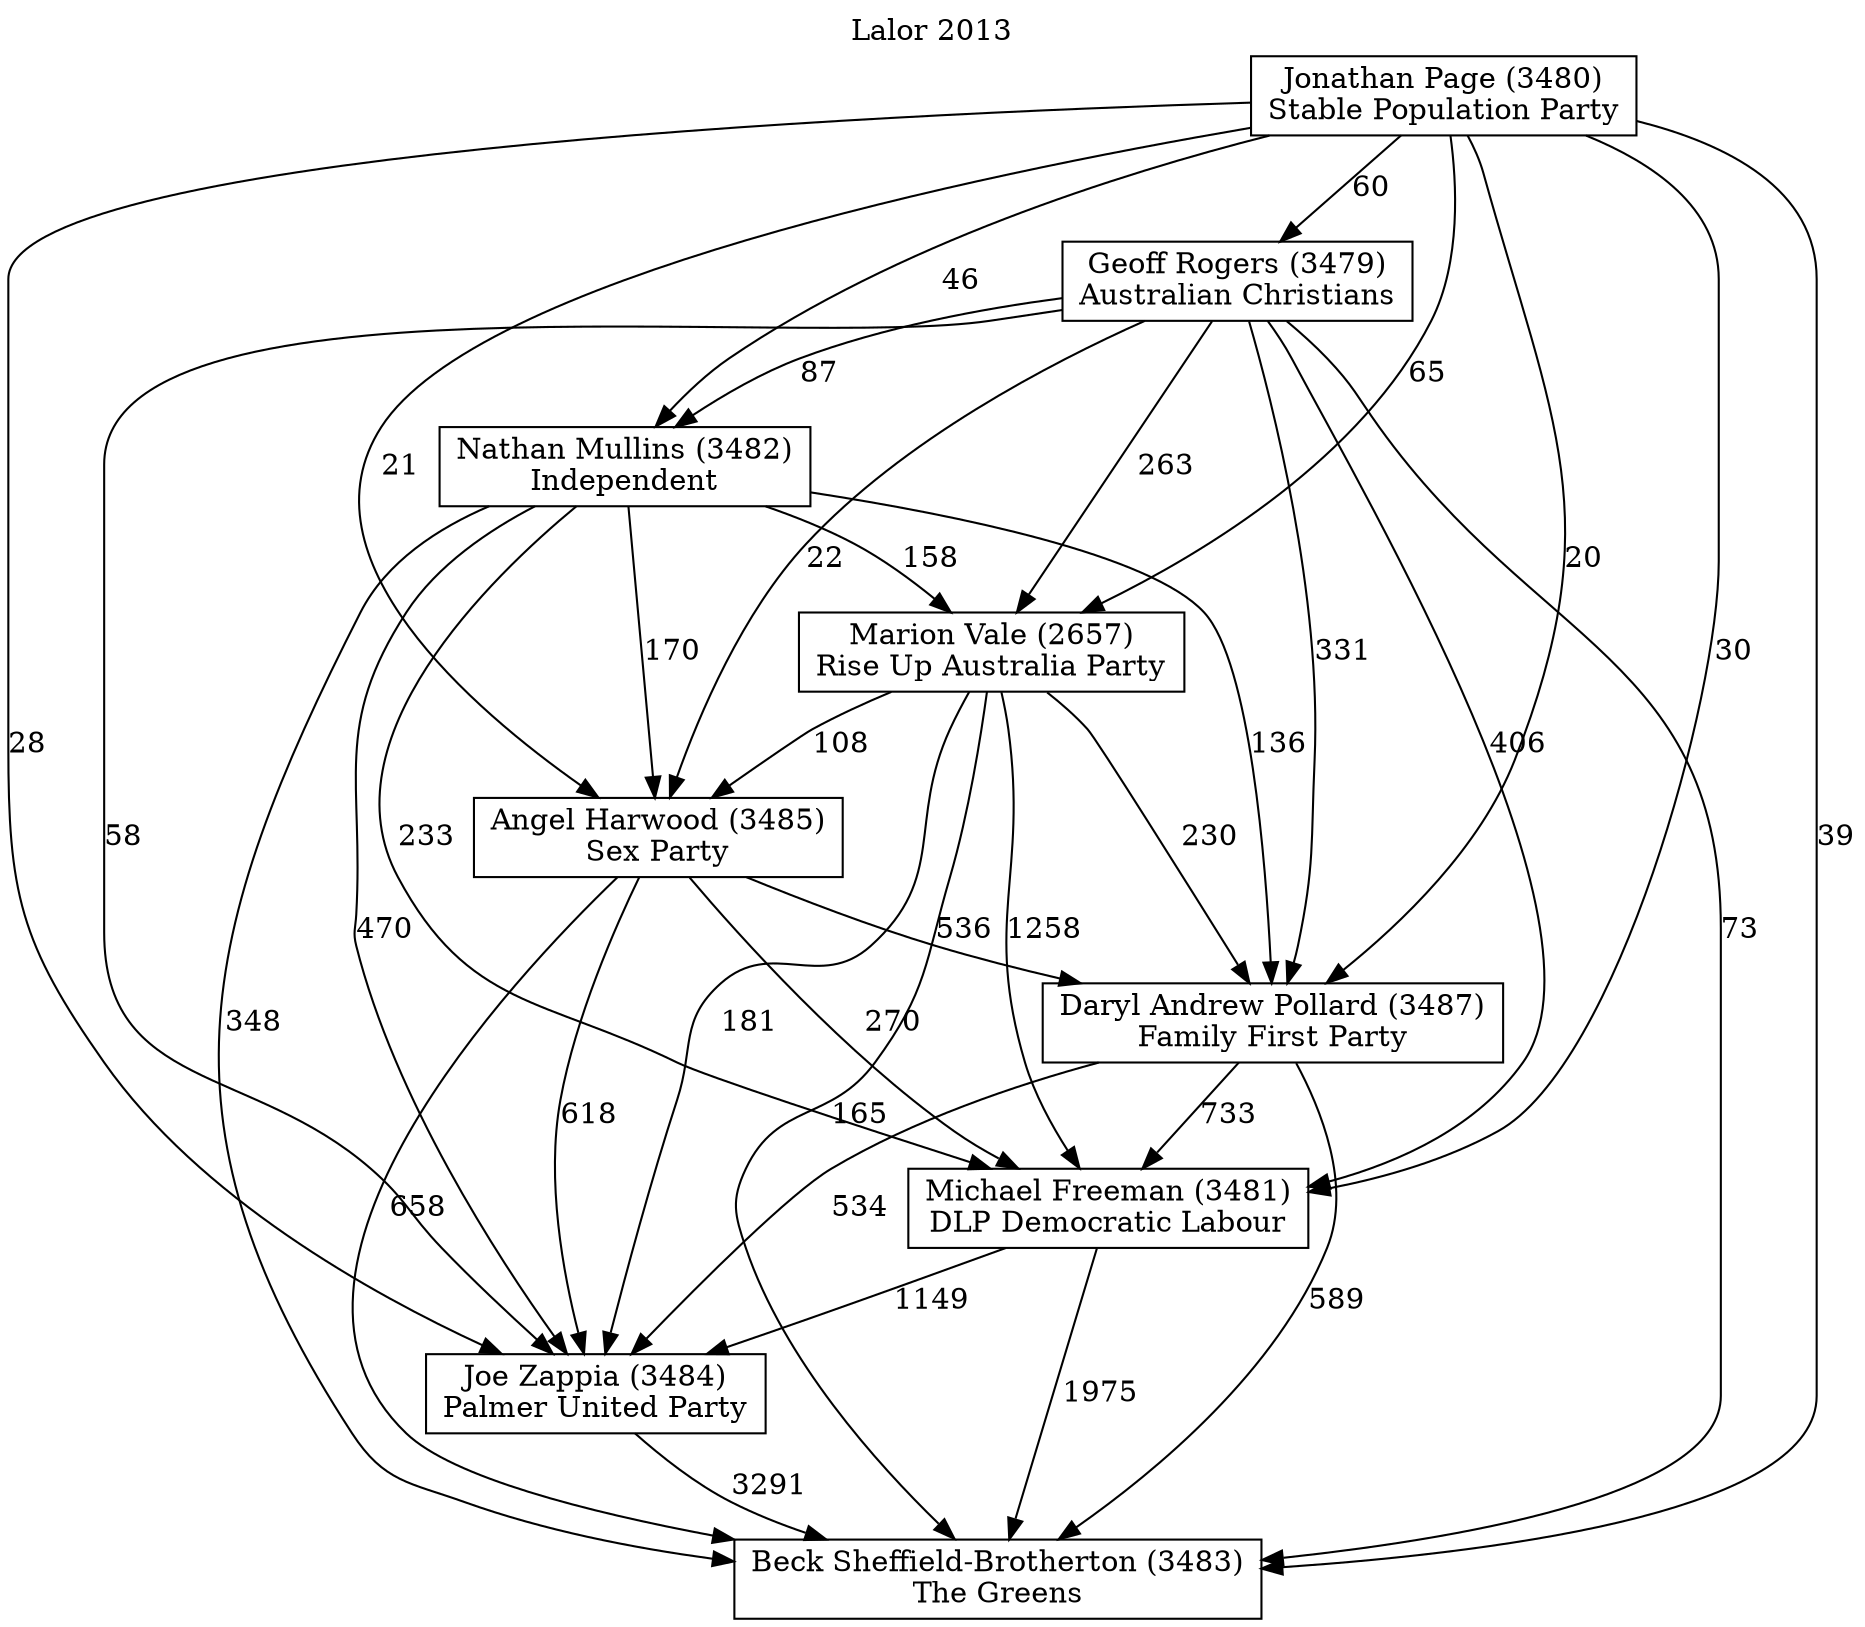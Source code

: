// House preference flow
digraph "Beck Sheffield-Brotherton (3483)_Lalor_2013" {
	graph [label="Lalor 2013" labelloc=t]
	node [shape=box]
	"Beck Sheffield-Brotherton (3483)" [label="Beck Sheffield-Brotherton (3483)
The Greens"]
	"Joe Zappia (3484)" [label="Joe Zappia (3484)
Palmer United Party"]
	"Michael Freeman (3481)" [label="Michael Freeman (3481)
DLP Democratic Labour"]
	"Daryl Andrew Pollard (3487)" [label="Daryl Andrew Pollard (3487)
Family First Party"]
	"Angel Harwood (3485)" [label="Angel Harwood (3485)
Sex Party"]
	"Marion Vale (2657)" [label="Marion Vale (2657)
Rise Up Australia Party"]
	"Nathan Mullins (3482)" [label="Nathan Mullins (3482)
Independent"]
	"Geoff Rogers (3479)" [label="Geoff Rogers (3479)
Australian Christians"]
	"Jonathan Page (3480)" [label="Jonathan Page (3480)
Stable Population Party"]
	"Beck Sheffield-Brotherton (3483)" [label="Beck Sheffield-Brotherton (3483)
The Greens"]
	"Michael Freeman (3481)" [label="Michael Freeman (3481)
DLP Democratic Labour"]
	"Daryl Andrew Pollard (3487)" [label="Daryl Andrew Pollard (3487)
Family First Party"]
	"Angel Harwood (3485)" [label="Angel Harwood (3485)
Sex Party"]
	"Marion Vale (2657)" [label="Marion Vale (2657)
Rise Up Australia Party"]
	"Nathan Mullins (3482)" [label="Nathan Mullins (3482)
Independent"]
	"Geoff Rogers (3479)" [label="Geoff Rogers (3479)
Australian Christians"]
	"Jonathan Page (3480)" [label="Jonathan Page (3480)
Stable Population Party"]
	"Beck Sheffield-Brotherton (3483)" [label="Beck Sheffield-Brotherton (3483)
The Greens"]
	"Daryl Andrew Pollard (3487)" [label="Daryl Andrew Pollard (3487)
Family First Party"]
	"Angel Harwood (3485)" [label="Angel Harwood (3485)
Sex Party"]
	"Marion Vale (2657)" [label="Marion Vale (2657)
Rise Up Australia Party"]
	"Nathan Mullins (3482)" [label="Nathan Mullins (3482)
Independent"]
	"Geoff Rogers (3479)" [label="Geoff Rogers (3479)
Australian Christians"]
	"Jonathan Page (3480)" [label="Jonathan Page (3480)
Stable Population Party"]
	"Beck Sheffield-Brotherton (3483)" [label="Beck Sheffield-Brotherton (3483)
The Greens"]
	"Angel Harwood (3485)" [label="Angel Harwood (3485)
Sex Party"]
	"Marion Vale (2657)" [label="Marion Vale (2657)
Rise Up Australia Party"]
	"Nathan Mullins (3482)" [label="Nathan Mullins (3482)
Independent"]
	"Geoff Rogers (3479)" [label="Geoff Rogers (3479)
Australian Christians"]
	"Jonathan Page (3480)" [label="Jonathan Page (3480)
Stable Population Party"]
	"Beck Sheffield-Brotherton (3483)" [label="Beck Sheffield-Brotherton (3483)
The Greens"]
	"Marion Vale (2657)" [label="Marion Vale (2657)
Rise Up Australia Party"]
	"Nathan Mullins (3482)" [label="Nathan Mullins (3482)
Independent"]
	"Geoff Rogers (3479)" [label="Geoff Rogers (3479)
Australian Christians"]
	"Jonathan Page (3480)" [label="Jonathan Page (3480)
Stable Population Party"]
	"Beck Sheffield-Brotherton (3483)" [label="Beck Sheffield-Brotherton (3483)
The Greens"]
	"Nathan Mullins (3482)" [label="Nathan Mullins (3482)
Independent"]
	"Geoff Rogers (3479)" [label="Geoff Rogers (3479)
Australian Christians"]
	"Jonathan Page (3480)" [label="Jonathan Page (3480)
Stable Population Party"]
	"Beck Sheffield-Brotherton (3483)" [label="Beck Sheffield-Brotherton (3483)
The Greens"]
	"Geoff Rogers (3479)" [label="Geoff Rogers (3479)
Australian Christians"]
	"Jonathan Page (3480)" [label="Jonathan Page (3480)
Stable Population Party"]
	"Beck Sheffield-Brotherton (3483)" [label="Beck Sheffield-Brotherton (3483)
The Greens"]
	"Jonathan Page (3480)" [label="Jonathan Page (3480)
Stable Population Party"]
	"Jonathan Page (3480)" [label="Jonathan Page (3480)
Stable Population Party"]
	"Geoff Rogers (3479)" [label="Geoff Rogers (3479)
Australian Christians"]
	"Jonathan Page (3480)" [label="Jonathan Page (3480)
Stable Population Party"]
	"Jonathan Page (3480)" [label="Jonathan Page (3480)
Stable Population Party"]
	"Nathan Mullins (3482)" [label="Nathan Mullins (3482)
Independent"]
	"Geoff Rogers (3479)" [label="Geoff Rogers (3479)
Australian Christians"]
	"Jonathan Page (3480)" [label="Jonathan Page (3480)
Stable Population Party"]
	"Nathan Mullins (3482)" [label="Nathan Mullins (3482)
Independent"]
	"Jonathan Page (3480)" [label="Jonathan Page (3480)
Stable Population Party"]
	"Jonathan Page (3480)" [label="Jonathan Page (3480)
Stable Population Party"]
	"Geoff Rogers (3479)" [label="Geoff Rogers (3479)
Australian Christians"]
	"Jonathan Page (3480)" [label="Jonathan Page (3480)
Stable Population Party"]
	"Jonathan Page (3480)" [label="Jonathan Page (3480)
Stable Population Party"]
	"Marion Vale (2657)" [label="Marion Vale (2657)
Rise Up Australia Party"]
	"Nathan Mullins (3482)" [label="Nathan Mullins (3482)
Independent"]
	"Geoff Rogers (3479)" [label="Geoff Rogers (3479)
Australian Christians"]
	"Jonathan Page (3480)" [label="Jonathan Page (3480)
Stable Population Party"]
	"Marion Vale (2657)" [label="Marion Vale (2657)
Rise Up Australia Party"]
	"Geoff Rogers (3479)" [label="Geoff Rogers (3479)
Australian Christians"]
	"Jonathan Page (3480)" [label="Jonathan Page (3480)
Stable Population Party"]
	"Marion Vale (2657)" [label="Marion Vale (2657)
Rise Up Australia Party"]
	"Jonathan Page (3480)" [label="Jonathan Page (3480)
Stable Population Party"]
	"Jonathan Page (3480)" [label="Jonathan Page (3480)
Stable Population Party"]
	"Geoff Rogers (3479)" [label="Geoff Rogers (3479)
Australian Christians"]
	"Jonathan Page (3480)" [label="Jonathan Page (3480)
Stable Population Party"]
	"Jonathan Page (3480)" [label="Jonathan Page (3480)
Stable Population Party"]
	"Nathan Mullins (3482)" [label="Nathan Mullins (3482)
Independent"]
	"Geoff Rogers (3479)" [label="Geoff Rogers (3479)
Australian Christians"]
	"Jonathan Page (3480)" [label="Jonathan Page (3480)
Stable Population Party"]
	"Nathan Mullins (3482)" [label="Nathan Mullins (3482)
Independent"]
	"Jonathan Page (3480)" [label="Jonathan Page (3480)
Stable Population Party"]
	"Jonathan Page (3480)" [label="Jonathan Page (3480)
Stable Population Party"]
	"Geoff Rogers (3479)" [label="Geoff Rogers (3479)
Australian Christians"]
	"Jonathan Page (3480)" [label="Jonathan Page (3480)
Stable Population Party"]
	"Jonathan Page (3480)" [label="Jonathan Page (3480)
Stable Population Party"]
	"Angel Harwood (3485)" [label="Angel Harwood (3485)
Sex Party"]
	"Marion Vale (2657)" [label="Marion Vale (2657)
Rise Up Australia Party"]
	"Nathan Mullins (3482)" [label="Nathan Mullins (3482)
Independent"]
	"Geoff Rogers (3479)" [label="Geoff Rogers (3479)
Australian Christians"]
	"Jonathan Page (3480)" [label="Jonathan Page (3480)
Stable Population Party"]
	"Angel Harwood (3485)" [label="Angel Harwood (3485)
Sex Party"]
	"Nathan Mullins (3482)" [label="Nathan Mullins (3482)
Independent"]
	"Geoff Rogers (3479)" [label="Geoff Rogers (3479)
Australian Christians"]
	"Jonathan Page (3480)" [label="Jonathan Page (3480)
Stable Population Party"]
	"Angel Harwood (3485)" [label="Angel Harwood (3485)
Sex Party"]
	"Geoff Rogers (3479)" [label="Geoff Rogers (3479)
Australian Christians"]
	"Jonathan Page (3480)" [label="Jonathan Page (3480)
Stable Population Party"]
	"Angel Harwood (3485)" [label="Angel Harwood (3485)
Sex Party"]
	"Jonathan Page (3480)" [label="Jonathan Page (3480)
Stable Population Party"]
	"Jonathan Page (3480)" [label="Jonathan Page (3480)
Stable Population Party"]
	"Geoff Rogers (3479)" [label="Geoff Rogers (3479)
Australian Christians"]
	"Jonathan Page (3480)" [label="Jonathan Page (3480)
Stable Population Party"]
	"Jonathan Page (3480)" [label="Jonathan Page (3480)
Stable Population Party"]
	"Nathan Mullins (3482)" [label="Nathan Mullins (3482)
Independent"]
	"Geoff Rogers (3479)" [label="Geoff Rogers (3479)
Australian Christians"]
	"Jonathan Page (3480)" [label="Jonathan Page (3480)
Stable Population Party"]
	"Nathan Mullins (3482)" [label="Nathan Mullins (3482)
Independent"]
	"Jonathan Page (3480)" [label="Jonathan Page (3480)
Stable Population Party"]
	"Jonathan Page (3480)" [label="Jonathan Page (3480)
Stable Population Party"]
	"Geoff Rogers (3479)" [label="Geoff Rogers (3479)
Australian Christians"]
	"Jonathan Page (3480)" [label="Jonathan Page (3480)
Stable Population Party"]
	"Jonathan Page (3480)" [label="Jonathan Page (3480)
Stable Population Party"]
	"Marion Vale (2657)" [label="Marion Vale (2657)
Rise Up Australia Party"]
	"Nathan Mullins (3482)" [label="Nathan Mullins (3482)
Independent"]
	"Geoff Rogers (3479)" [label="Geoff Rogers (3479)
Australian Christians"]
	"Jonathan Page (3480)" [label="Jonathan Page (3480)
Stable Population Party"]
	"Marion Vale (2657)" [label="Marion Vale (2657)
Rise Up Australia Party"]
	"Geoff Rogers (3479)" [label="Geoff Rogers (3479)
Australian Christians"]
	"Jonathan Page (3480)" [label="Jonathan Page (3480)
Stable Population Party"]
	"Marion Vale (2657)" [label="Marion Vale (2657)
Rise Up Australia Party"]
	"Jonathan Page (3480)" [label="Jonathan Page (3480)
Stable Population Party"]
	"Jonathan Page (3480)" [label="Jonathan Page (3480)
Stable Population Party"]
	"Geoff Rogers (3479)" [label="Geoff Rogers (3479)
Australian Christians"]
	"Jonathan Page (3480)" [label="Jonathan Page (3480)
Stable Population Party"]
	"Jonathan Page (3480)" [label="Jonathan Page (3480)
Stable Population Party"]
	"Nathan Mullins (3482)" [label="Nathan Mullins (3482)
Independent"]
	"Geoff Rogers (3479)" [label="Geoff Rogers (3479)
Australian Christians"]
	"Jonathan Page (3480)" [label="Jonathan Page (3480)
Stable Population Party"]
	"Nathan Mullins (3482)" [label="Nathan Mullins (3482)
Independent"]
	"Jonathan Page (3480)" [label="Jonathan Page (3480)
Stable Population Party"]
	"Jonathan Page (3480)" [label="Jonathan Page (3480)
Stable Population Party"]
	"Geoff Rogers (3479)" [label="Geoff Rogers (3479)
Australian Christians"]
	"Jonathan Page (3480)" [label="Jonathan Page (3480)
Stable Population Party"]
	"Jonathan Page (3480)" [label="Jonathan Page (3480)
Stable Population Party"]
	"Daryl Andrew Pollard (3487)" [label="Daryl Andrew Pollard (3487)
Family First Party"]
	"Angel Harwood (3485)" [label="Angel Harwood (3485)
Sex Party"]
	"Marion Vale (2657)" [label="Marion Vale (2657)
Rise Up Australia Party"]
	"Nathan Mullins (3482)" [label="Nathan Mullins (3482)
Independent"]
	"Geoff Rogers (3479)" [label="Geoff Rogers (3479)
Australian Christians"]
	"Jonathan Page (3480)" [label="Jonathan Page (3480)
Stable Population Party"]
	"Daryl Andrew Pollard (3487)" [label="Daryl Andrew Pollard (3487)
Family First Party"]
	"Marion Vale (2657)" [label="Marion Vale (2657)
Rise Up Australia Party"]
	"Nathan Mullins (3482)" [label="Nathan Mullins (3482)
Independent"]
	"Geoff Rogers (3479)" [label="Geoff Rogers (3479)
Australian Christians"]
	"Jonathan Page (3480)" [label="Jonathan Page (3480)
Stable Population Party"]
	"Daryl Andrew Pollard (3487)" [label="Daryl Andrew Pollard (3487)
Family First Party"]
	"Nathan Mullins (3482)" [label="Nathan Mullins (3482)
Independent"]
	"Geoff Rogers (3479)" [label="Geoff Rogers (3479)
Australian Christians"]
	"Jonathan Page (3480)" [label="Jonathan Page (3480)
Stable Population Party"]
	"Daryl Andrew Pollard (3487)" [label="Daryl Andrew Pollard (3487)
Family First Party"]
	"Geoff Rogers (3479)" [label="Geoff Rogers (3479)
Australian Christians"]
	"Jonathan Page (3480)" [label="Jonathan Page (3480)
Stable Population Party"]
	"Daryl Andrew Pollard (3487)" [label="Daryl Andrew Pollard (3487)
Family First Party"]
	"Jonathan Page (3480)" [label="Jonathan Page (3480)
Stable Population Party"]
	"Jonathan Page (3480)" [label="Jonathan Page (3480)
Stable Population Party"]
	"Geoff Rogers (3479)" [label="Geoff Rogers (3479)
Australian Christians"]
	"Jonathan Page (3480)" [label="Jonathan Page (3480)
Stable Population Party"]
	"Jonathan Page (3480)" [label="Jonathan Page (3480)
Stable Population Party"]
	"Nathan Mullins (3482)" [label="Nathan Mullins (3482)
Independent"]
	"Geoff Rogers (3479)" [label="Geoff Rogers (3479)
Australian Christians"]
	"Jonathan Page (3480)" [label="Jonathan Page (3480)
Stable Population Party"]
	"Nathan Mullins (3482)" [label="Nathan Mullins (3482)
Independent"]
	"Jonathan Page (3480)" [label="Jonathan Page (3480)
Stable Population Party"]
	"Jonathan Page (3480)" [label="Jonathan Page (3480)
Stable Population Party"]
	"Geoff Rogers (3479)" [label="Geoff Rogers (3479)
Australian Christians"]
	"Jonathan Page (3480)" [label="Jonathan Page (3480)
Stable Population Party"]
	"Jonathan Page (3480)" [label="Jonathan Page (3480)
Stable Population Party"]
	"Marion Vale (2657)" [label="Marion Vale (2657)
Rise Up Australia Party"]
	"Nathan Mullins (3482)" [label="Nathan Mullins (3482)
Independent"]
	"Geoff Rogers (3479)" [label="Geoff Rogers (3479)
Australian Christians"]
	"Jonathan Page (3480)" [label="Jonathan Page (3480)
Stable Population Party"]
	"Marion Vale (2657)" [label="Marion Vale (2657)
Rise Up Australia Party"]
	"Geoff Rogers (3479)" [label="Geoff Rogers (3479)
Australian Christians"]
	"Jonathan Page (3480)" [label="Jonathan Page (3480)
Stable Population Party"]
	"Marion Vale (2657)" [label="Marion Vale (2657)
Rise Up Australia Party"]
	"Jonathan Page (3480)" [label="Jonathan Page (3480)
Stable Population Party"]
	"Jonathan Page (3480)" [label="Jonathan Page (3480)
Stable Population Party"]
	"Geoff Rogers (3479)" [label="Geoff Rogers (3479)
Australian Christians"]
	"Jonathan Page (3480)" [label="Jonathan Page (3480)
Stable Population Party"]
	"Jonathan Page (3480)" [label="Jonathan Page (3480)
Stable Population Party"]
	"Nathan Mullins (3482)" [label="Nathan Mullins (3482)
Independent"]
	"Geoff Rogers (3479)" [label="Geoff Rogers (3479)
Australian Christians"]
	"Jonathan Page (3480)" [label="Jonathan Page (3480)
Stable Population Party"]
	"Nathan Mullins (3482)" [label="Nathan Mullins (3482)
Independent"]
	"Jonathan Page (3480)" [label="Jonathan Page (3480)
Stable Population Party"]
	"Jonathan Page (3480)" [label="Jonathan Page (3480)
Stable Population Party"]
	"Geoff Rogers (3479)" [label="Geoff Rogers (3479)
Australian Christians"]
	"Jonathan Page (3480)" [label="Jonathan Page (3480)
Stable Population Party"]
	"Jonathan Page (3480)" [label="Jonathan Page (3480)
Stable Population Party"]
	"Angel Harwood (3485)" [label="Angel Harwood (3485)
Sex Party"]
	"Marion Vale (2657)" [label="Marion Vale (2657)
Rise Up Australia Party"]
	"Nathan Mullins (3482)" [label="Nathan Mullins (3482)
Independent"]
	"Geoff Rogers (3479)" [label="Geoff Rogers (3479)
Australian Christians"]
	"Jonathan Page (3480)" [label="Jonathan Page (3480)
Stable Population Party"]
	"Angel Harwood (3485)" [label="Angel Harwood (3485)
Sex Party"]
	"Nathan Mullins (3482)" [label="Nathan Mullins (3482)
Independent"]
	"Geoff Rogers (3479)" [label="Geoff Rogers (3479)
Australian Christians"]
	"Jonathan Page (3480)" [label="Jonathan Page (3480)
Stable Population Party"]
	"Angel Harwood (3485)" [label="Angel Harwood (3485)
Sex Party"]
	"Geoff Rogers (3479)" [label="Geoff Rogers (3479)
Australian Christians"]
	"Jonathan Page (3480)" [label="Jonathan Page (3480)
Stable Population Party"]
	"Angel Harwood (3485)" [label="Angel Harwood (3485)
Sex Party"]
	"Jonathan Page (3480)" [label="Jonathan Page (3480)
Stable Population Party"]
	"Jonathan Page (3480)" [label="Jonathan Page (3480)
Stable Population Party"]
	"Geoff Rogers (3479)" [label="Geoff Rogers (3479)
Australian Christians"]
	"Jonathan Page (3480)" [label="Jonathan Page (3480)
Stable Population Party"]
	"Jonathan Page (3480)" [label="Jonathan Page (3480)
Stable Population Party"]
	"Nathan Mullins (3482)" [label="Nathan Mullins (3482)
Independent"]
	"Geoff Rogers (3479)" [label="Geoff Rogers (3479)
Australian Christians"]
	"Jonathan Page (3480)" [label="Jonathan Page (3480)
Stable Population Party"]
	"Nathan Mullins (3482)" [label="Nathan Mullins (3482)
Independent"]
	"Jonathan Page (3480)" [label="Jonathan Page (3480)
Stable Population Party"]
	"Jonathan Page (3480)" [label="Jonathan Page (3480)
Stable Population Party"]
	"Geoff Rogers (3479)" [label="Geoff Rogers (3479)
Australian Christians"]
	"Jonathan Page (3480)" [label="Jonathan Page (3480)
Stable Population Party"]
	"Jonathan Page (3480)" [label="Jonathan Page (3480)
Stable Population Party"]
	"Marion Vale (2657)" [label="Marion Vale (2657)
Rise Up Australia Party"]
	"Nathan Mullins (3482)" [label="Nathan Mullins (3482)
Independent"]
	"Geoff Rogers (3479)" [label="Geoff Rogers (3479)
Australian Christians"]
	"Jonathan Page (3480)" [label="Jonathan Page (3480)
Stable Population Party"]
	"Marion Vale (2657)" [label="Marion Vale (2657)
Rise Up Australia Party"]
	"Geoff Rogers (3479)" [label="Geoff Rogers (3479)
Australian Christians"]
	"Jonathan Page (3480)" [label="Jonathan Page (3480)
Stable Population Party"]
	"Marion Vale (2657)" [label="Marion Vale (2657)
Rise Up Australia Party"]
	"Jonathan Page (3480)" [label="Jonathan Page (3480)
Stable Population Party"]
	"Jonathan Page (3480)" [label="Jonathan Page (3480)
Stable Population Party"]
	"Geoff Rogers (3479)" [label="Geoff Rogers (3479)
Australian Christians"]
	"Jonathan Page (3480)" [label="Jonathan Page (3480)
Stable Population Party"]
	"Jonathan Page (3480)" [label="Jonathan Page (3480)
Stable Population Party"]
	"Nathan Mullins (3482)" [label="Nathan Mullins (3482)
Independent"]
	"Geoff Rogers (3479)" [label="Geoff Rogers (3479)
Australian Christians"]
	"Jonathan Page (3480)" [label="Jonathan Page (3480)
Stable Population Party"]
	"Nathan Mullins (3482)" [label="Nathan Mullins (3482)
Independent"]
	"Jonathan Page (3480)" [label="Jonathan Page (3480)
Stable Population Party"]
	"Jonathan Page (3480)" [label="Jonathan Page (3480)
Stable Population Party"]
	"Geoff Rogers (3479)" [label="Geoff Rogers (3479)
Australian Christians"]
	"Jonathan Page (3480)" [label="Jonathan Page (3480)
Stable Population Party"]
	"Jonathan Page (3480)" [label="Jonathan Page (3480)
Stable Population Party"]
	"Michael Freeman (3481)" [label="Michael Freeman (3481)
DLP Democratic Labour"]
	"Daryl Andrew Pollard (3487)" [label="Daryl Andrew Pollard (3487)
Family First Party"]
	"Angel Harwood (3485)" [label="Angel Harwood (3485)
Sex Party"]
	"Marion Vale (2657)" [label="Marion Vale (2657)
Rise Up Australia Party"]
	"Nathan Mullins (3482)" [label="Nathan Mullins (3482)
Independent"]
	"Geoff Rogers (3479)" [label="Geoff Rogers (3479)
Australian Christians"]
	"Jonathan Page (3480)" [label="Jonathan Page (3480)
Stable Population Party"]
	"Michael Freeman (3481)" [label="Michael Freeman (3481)
DLP Democratic Labour"]
	"Angel Harwood (3485)" [label="Angel Harwood (3485)
Sex Party"]
	"Marion Vale (2657)" [label="Marion Vale (2657)
Rise Up Australia Party"]
	"Nathan Mullins (3482)" [label="Nathan Mullins (3482)
Independent"]
	"Geoff Rogers (3479)" [label="Geoff Rogers (3479)
Australian Christians"]
	"Jonathan Page (3480)" [label="Jonathan Page (3480)
Stable Population Party"]
	"Michael Freeman (3481)" [label="Michael Freeman (3481)
DLP Democratic Labour"]
	"Marion Vale (2657)" [label="Marion Vale (2657)
Rise Up Australia Party"]
	"Nathan Mullins (3482)" [label="Nathan Mullins (3482)
Independent"]
	"Geoff Rogers (3479)" [label="Geoff Rogers (3479)
Australian Christians"]
	"Jonathan Page (3480)" [label="Jonathan Page (3480)
Stable Population Party"]
	"Michael Freeman (3481)" [label="Michael Freeman (3481)
DLP Democratic Labour"]
	"Nathan Mullins (3482)" [label="Nathan Mullins (3482)
Independent"]
	"Geoff Rogers (3479)" [label="Geoff Rogers (3479)
Australian Christians"]
	"Jonathan Page (3480)" [label="Jonathan Page (3480)
Stable Population Party"]
	"Michael Freeman (3481)" [label="Michael Freeman (3481)
DLP Democratic Labour"]
	"Geoff Rogers (3479)" [label="Geoff Rogers (3479)
Australian Christians"]
	"Jonathan Page (3480)" [label="Jonathan Page (3480)
Stable Population Party"]
	"Michael Freeman (3481)" [label="Michael Freeman (3481)
DLP Democratic Labour"]
	"Jonathan Page (3480)" [label="Jonathan Page (3480)
Stable Population Party"]
	"Jonathan Page (3480)" [label="Jonathan Page (3480)
Stable Population Party"]
	"Geoff Rogers (3479)" [label="Geoff Rogers (3479)
Australian Christians"]
	"Jonathan Page (3480)" [label="Jonathan Page (3480)
Stable Population Party"]
	"Jonathan Page (3480)" [label="Jonathan Page (3480)
Stable Population Party"]
	"Nathan Mullins (3482)" [label="Nathan Mullins (3482)
Independent"]
	"Geoff Rogers (3479)" [label="Geoff Rogers (3479)
Australian Christians"]
	"Jonathan Page (3480)" [label="Jonathan Page (3480)
Stable Population Party"]
	"Nathan Mullins (3482)" [label="Nathan Mullins (3482)
Independent"]
	"Jonathan Page (3480)" [label="Jonathan Page (3480)
Stable Population Party"]
	"Jonathan Page (3480)" [label="Jonathan Page (3480)
Stable Population Party"]
	"Geoff Rogers (3479)" [label="Geoff Rogers (3479)
Australian Christians"]
	"Jonathan Page (3480)" [label="Jonathan Page (3480)
Stable Population Party"]
	"Jonathan Page (3480)" [label="Jonathan Page (3480)
Stable Population Party"]
	"Marion Vale (2657)" [label="Marion Vale (2657)
Rise Up Australia Party"]
	"Nathan Mullins (3482)" [label="Nathan Mullins (3482)
Independent"]
	"Geoff Rogers (3479)" [label="Geoff Rogers (3479)
Australian Christians"]
	"Jonathan Page (3480)" [label="Jonathan Page (3480)
Stable Population Party"]
	"Marion Vale (2657)" [label="Marion Vale (2657)
Rise Up Australia Party"]
	"Geoff Rogers (3479)" [label="Geoff Rogers (3479)
Australian Christians"]
	"Jonathan Page (3480)" [label="Jonathan Page (3480)
Stable Population Party"]
	"Marion Vale (2657)" [label="Marion Vale (2657)
Rise Up Australia Party"]
	"Jonathan Page (3480)" [label="Jonathan Page (3480)
Stable Population Party"]
	"Jonathan Page (3480)" [label="Jonathan Page (3480)
Stable Population Party"]
	"Geoff Rogers (3479)" [label="Geoff Rogers (3479)
Australian Christians"]
	"Jonathan Page (3480)" [label="Jonathan Page (3480)
Stable Population Party"]
	"Jonathan Page (3480)" [label="Jonathan Page (3480)
Stable Population Party"]
	"Nathan Mullins (3482)" [label="Nathan Mullins (3482)
Independent"]
	"Geoff Rogers (3479)" [label="Geoff Rogers (3479)
Australian Christians"]
	"Jonathan Page (3480)" [label="Jonathan Page (3480)
Stable Population Party"]
	"Nathan Mullins (3482)" [label="Nathan Mullins (3482)
Independent"]
	"Jonathan Page (3480)" [label="Jonathan Page (3480)
Stable Population Party"]
	"Jonathan Page (3480)" [label="Jonathan Page (3480)
Stable Population Party"]
	"Geoff Rogers (3479)" [label="Geoff Rogers (3479)
Australian Christians"]
	"Jonathan Page (3480)" [label="Jonathan Page (3480)
Stable Population Party"]
	"Jonathan Page (3480)" [label="Jonathan Page (3480)
Stable Population Party"]
	"Angel Harwood (3485)" [label="Angel Harwood (3485)
Sex Party"]
	"Marion Vale (2657)" [label="Marion Vale (2657)
Rise Up Australia Party"]
	"Nathan Mullins (3482)" [label="Nathan Mullins (3482)
Independent"]
	"Geoff Rogers (3479)" [label="Geoff Rogers (3479)
Australian Christians"]
	"Jonathan Page (3480)" [label="Jonathan Page (3480)
Stable Population Party"]
	"Angel Harwood (3485)" [label="Angel Harwood (3485)
Sex Party"]
	"Nathan Mullins (3482)" [label="Nathan Mullins (3482)
Independent"]
	"Geoff Rogers (3479)" [label="Geoff Rogers (3479)
Australian Christians"]
	"Jonathan Page (3480)" [label="Jonathan Page (3480)
Stable Population Party"]
	"Angel Harwood (3485)" [label="Angel Harwood (3485)
Sex Party"]
	"Geoff Rogers (3479)" [label="Geoff Rogers (3479)
Australian Christians"]
	"Jonathan Page (3480)" [label="Jonathan Page (3480)
Stable Population Party"]
	"Angel Harwood (3485)" [label="Angel Harwood (3485)
Sex Party"]
	"Jonathan Page (3480)" [label="Jonathan Page (3480)
Stable Population Party"]
	"Jonathan Page (3480)" [label="Jonathan Page (3480)
Stable Population Party"]
	"Geoff Rogers (3479)" [label="Geoff Rogers (3479)
Australian Christians"]
	"Jonathan Page (3480)" [label="Jonathan Page (3480)
Stable Population Party"]
	"Jonathan Page (3480)" [label="Jonathan Page (3480)
Stable Population Party"]
	"Nathan Mullins (3482)" [label="Nathan Mullins (3482)
Independent"]
	"Geoff Rogers (3479)" [label="Geoff Rogers (3479)
Australian Christians"]
	"Jonathan Page (3480)" [label="Jonathan Page (3480)
Stable Population Party"]
	"Nathan Mullins (3482)" [label="Nathan Mullins (3482)
Independent"]
	"Jonathan Page (3480)" [label="Jonathan Page (3480)
Stable Population Party"]
	"Jonathan Page (3480)" [label="Jonathan Page (3480)
Stable Population Party"]
	"Geoff Rogers (3479)" [label="Geoff Rogers (3479)
Australian Christians"]
	"Jonathan Page (3480)" [label="Jonathan Page (3480)
Stable Population Party"]
	"Jonathan Page (3480)" [label="Jonathan Page (3480)
Stable Population Party"]
	"Marion Vale (2657)" [label="Marion Vale (2657)
Rise Up Australia Party"]
	"Nathan Mullins (3482)" [label="Nathan Mullins (3482)
Independent"]
	"Geoff Rogers (3479)" [label="Geoff Rogers (3479)
Australian Christians"]
	"Jonathan Page (3480)" [label="Jonathan Page (3480)
Stable Population Party"]
	"Marion Vale (2657)" [label="Marion Vale (2657)
Rise Up Australia Party"]
	"Geoff Rogers (3479)" [label="Geoff Rogers (3479)
Australian Christians"]
	"Jonathan Page (3480)" [label="Jonathan Page (3480)
Stable Population Party"]
	"Marion Vale (2657)" [label="Marion Vale (2657)
Rise Up Australia Party"]
	"Jonathan Page (3480)" [label="Jonathan Page (3480)
Stable Population Party"]
	"Jonathan Page (3480)" [label="Jonathan Page (3480)
Stable Population Party"]
	"Geoff Rogers (3479)" [label="Geoff Rogers (3479)
Australian Christians"]
	"Jonathan Page (3480)" [label="Jonathan Page (3480)
Stable Population Party"]
	"Jonathan Page (3480)" [label="Jonathan Page (3480)
Stable Population Party"]
	"Nathan Mullins (3482)" [label="Nathan Mullins (3482)
Independent"]
	"Geoff Rogers (3479)" [label="Geoff Rogers (3479)
Australian Christians"]
	"Jonathan Page (3480)" [label="Jonathan Page (3480)
Stable Population Party"]
	"Nathan Mullins (3482)" [label="Nathan Mullins (3482)
Independent"]
	"Jonathan Page (3480)" [label="Jonathan Page (3480)
Stable Population Party"]
	"Jonathan Page (3480)" [label="Jonathan Page (3480)
Stable Population Party"]
	"Geoff Rogers (3479)" [label="Geoff Rogers (3479)
Australian Christians"]
	"Jonathan Page (3480)" [label="Jonathan Page (3480)
Stable Population Party"]
	"Jonathan Page (3480)" [label="Jonathan Page (3480)
Stable Population Party"]
	"Daryl Andrew Pollard (3487)" [label="Daryl Andrew Pollard (3487)
Family First Party"]
	"Angel Harwood (3485)" [label="Angel Harwood (3485)
Sex Party"]
	"Marion Vale (2657)" [label="Marion Vale (2657)
Rise Up Australia Party"]
	"Nathan Mullins (3482)" [label="Nathan Mullins (3482)
Independent"]
	"Geoff Rogers (3479)" [label="Geoff Rogers (3479)
Australian Christians"]
	"Jonathan Page (3480)" [label="Jonathan Page (3480)
Stable Population Party"]
	"Daryl Andrew Pollard (3487)" [label="Daryl Andrew Pollard (3487)
Family First Party"]
	"Marion Vale (2657)" [label="Marion Vale (2657)
Rise Up Australia Party"]
	"Nathan Mullins (3482)" [label="Nathan Mullins (3482)
Independent"]
	"Geoff Rogers (3479)" [label="Geoff Rogers (3479)
Australian Christians"]
	"Jonathan Page (3480)" [label="Jonathan Page (3480)
Stable Population Party"]
	"Daryl Andrew Pollard (3487)" [label="Daryl Andrew Pollard (3487)
Family First Party"]
	"Nathan Mullins (3482)" [label="Nathan Mullins (3482)
Independent"]
	"Geoff Rogers (3479)" [label="Geoff Rogers (3479)
Australian Christians"]
	"Jonathan Page (3480)" [label="Jonathan Page (3480)
Stable Population Party"]
	"Daryl Andrew Pollard (3487)" [label="Daryl Andrew Pollard (3487)
Family First Party"]
	"Geoff Rogers (3479)" [label="Geoff Rogers (3479)
Australian Christians"]
	"Jonathan Page (3480)" [label="Jonathan Page (3480)
Stable Population Party"]
	"Daryl Andrew Pollard (3487)" [label="Daryl Andrew Pollard (3487)
Family First Party"]
	"Jonathan Page (3480)" [label="Jonathan Page (3480)
Stable Population Party"]
	"Jonathan Page (3480)" [label="Jonathan Page (3480)
Stable Population Party"]
	"Geoff Rogers (3479)" [label="Geoff Rogers (3479)
Australian Christians"]
	"Jonathan Page (3480)" [label="Jonathan Page (3480)
Stable Population Party"]
	"Jonathan Page (3480)" [label="Jonathan Page (3480)
Stable Population Party"]
	"Nathan Mullins (3482)" [label="Nathan Mullins (3482)
Independent"]
	"Geoff Rogers (3479)" [label="Geoff Rogers (3479)
Australian Christians"]
	"Jonathan Page (3480)" [label="Jonathan Page (3480)
Stable Population Party"]
	"Nathan Mullins (3482)" [label="Nathan Mullins (3482)
Independent"]
	"Jonathan Page (3480)" [label="Jonathan Page (3480)
Stable Population Party"]
	"Jonathan Page (3480)" [label="Jonathan Page (3480)
Stable Population Party"]
	"Geoff Rogers (3479)" [label="Geoff Rogers (3479)
Australian Christians"]
	"Jonathan Page (3480)" [label="Jonathan Page (3480)
Stable Population Party"]
	"Jonathan Page (3480)" [label="Jonathan Page (3480)
Stable Population Party"]
	"Marion Vale (2657)" [label="Marion Vale (2657)
Rise Up Australia Party"]
	"Nathan Mullins (3482)" [label="Nathan Mullins (3482)
Independent"]
	"Geoff Rogers (3479)" [label="Geoff Rogers (3479)
Australian Christians"]
	"Jonathan Page (3480)" [label="Jonathan Page (3480)
Stable Population Party"]
	"Marion Vale (2657)" [label="Marion Vale (2657)
Rise Up Australia Party"]
	"Geoff Rogers (3479)" [label="Geoff Rogers (3479)
Australian Christians"]
	"Jonathan Page (3480)" [label="Jonathan Page (3480)
Stable Population Party"]
	"Marion Vale (2657)" [label="Marion Vale (2657)
Rise Up Australia Party"]
	"Jonathan Page (3480)" [label="Jonathan Page (3480)
Stable Population Party"]
	"Jonathan Page (3480)" [label="Jonathan Page (3480)
Stable Population Party"]
	"Geoff Rogers (3479)" [label="Geoff Rogers (3479)
Australian Christians"]
	"Jonathan Page (3480)" [label="Jonathan Page (3480)
Stable Population Party"]
	"Jonathan Page (3480)" [label="Jonathan Page (3480)
Stable Population Party"]
	"Nathan Mullins (3482)" [label="Nathan Mullins (3482)
Independent"]
	"Geoff Rogers (3479)" [label="Geoff Rogers (3479)
Australian Christians"]
	"Jonathan Page (3480)" [label="Jonathan Page (3480)
Stable Population Party"]
	"Nathan Mullins (3482)" [label="Nathan Mullins (3482)
Independent"]
	"Jonathan Page (3480)" [label="Jonathan Page (3480)
Stable Population Party"]
	"Jonathan Page (3480)" [label="Jonathan Page (3480)
Stable Population Party"]
	"Geoff Rogers (3479)" [label="Geoff Rogers (3479)
Australian Christians"]
	"Jonathan Page (3480)" [label="Jonathan Page (3480)
Stable Population Party"]
	"Jonathan Page (3480)" [label="Jonathan Page (3480)
Stable Population Party"]
	"Angel Harwood (3485)" [label="Angel Harwood (3485)
Sex Party"]
	"Marion Vale (2657)" [label="Marion Vale (2657)
Rise Up Australia Party"]
	"Nathan Mullins (3482)" [label="Nathan Mullins (3482)
Independent"]
	"Geoff Rogers (3479)" [label="Geoff Rogers (3479)
Australian Christians"]
	"Jonathan Page (3480)" [label="Jonathan Page (3480)
Stable Population Party"]
	"Angel Harwood (3485)" [label="Angel Harwood (3485)
Sex Party"]
	"Nathan Mullins (3482)" [label="Nathan Mullins (3482)
Independent"]
	"Geoff Rogers (3479)" [label="Geoff Rogers (3479)
Australian Christians"]
	"Jonathan Page (3480)" [label="Jonathan Page (3480)
Stable Population Party"]
	"Angel Harwood (3485)" [label="Angel Harwood (3485)
Sex Party"]
	"Geoff Rogers (3479)" [label="Geoff Rogers (3479)
Australian Christians"]
	"Jonathan Page (3480)" [label="Jonathan Page (3480)
Stable Population Party"]
	"Angel Harwood (3485)" [label="Angel Harwood (3485)
Sex Party"]
	"Jonathan Page (3480)" [label="Jonathan Page (3480)
Stable Population Party"]
	"Jonathan Page (3480)" [label="Jonathan Page (3480)
Stable Population Party"]
	"Geoff Rogers (3479)" [label="Geoff Rogers (3479)
Australian Christians"]
	"Jonathan Page (3480)" [label="Jonathan Page (3480)
Stable Population Party"]
	"Jonathan Page (3480)" [label="Jonathan Page (3480)
Stable Population Party"]
	"Nathan Mullins (3482)" [label="Nathan Mullins (3482)
Independent"]
	"Geoff Rogers (3479)" [label="Geoff Rogers (3479)
Australian Christians"]
	"Jonathan Page (3480)" [label="Jonathan Page (3480)
Stable Population Party"]
	"Nathan Mullins (3482)" [label="Nathan Mullins (3482)
Independent"]
	"Jonathan Page (3480)" [label="Jonathan Page (3480)
Stable Population Party"]
	"Jonathan Page (3480)" [label="Jonathan Page (3480)
Stable Population Party"]
	"Geoff Rogers (3479)" [label="Geoff Rogers (3479)
Australian Christians"]
	"Jonathan Page (3480)" [label="Jonathan Page (3480)
Stable Population Party"]
	"Jonathan Page (3480)" [label="Jonathan Page (3480)
Stable Population Party"]
	"Marion Vale (2657)" [label="Marion Vale (2657)
Rise Up Australia Party"]
	"Nathan Mullins (3482)" [label="Nathan Mullins (3482)
Independent"]
	"Geoff Rogers (3479)" [label="Geoff Rogers (3479)
Australian Christians"]
	"Jonathan Page (3480)" [label="Jonathan Page (3480)
Stable Population Party"]
	"Marion Vale (2657)" [label="Marion Vale (2657)
Rise Up Australia Party"]
	"Geoff Rogers (3479)" [label="Geoff Rogers (3479)
Australian Christians"]
	"Jonathan Page (3480)" [label="Jonathan Page (3480)
Stable Population Party"]
	"Marion Vale (2657)" [label="Marion Vale (2657)
Rise Up Australia Party"]
	"Jonathan Page (3480)" [label="Jonathan Page (3480)
Stable Population Party"]
	"Jonathan Page (3480)" [label="Jonathan Page (3480)
Stable Population Party"]
	"Geoff Rogers (3479)" [label="Geoff Rogers (3479)
Australian Christians"]
	"Jonathan Page (3480)" [label="Jonathan Page (3480)
Stable Population Party"]
	"Jonathan Page (3480)" [label="Jonathan Page (3480)
Stable Population Party"]
	"Nathan Mullins (3482)" [label="Nathan Mullins (3482)
Independent"]
	"Geoff Rogers (3479)" [label="Geoff Rogers (3479)
Australian Christians"]
	"Jonathan Page (3480)" [label="Jonathan Page (3480)
Stable Population Party"]
	"Nathan Mullins (3482)" [label="Nathan Mullins (3482)
Independent"]
	"Jonathan Page (3480)" [label="Jonathan Page (3480)
Stable Population Party"]
	"Jonathan Page (3480)" [label="Jonathan Page (3480)
Stable Population Party"]
	"Geoff Rogers (3479)" [label="Geoff Rogers (3479)
Australian Christians"]
	"Jonathan Page (3480)" [label="Jonathan Page (3480)
Stable Population Party"]
	"Jonathan Page (3480)" [label="Jonathan Page (3480)
Stable Population Party"]
	"Joe Zappia (3484)" [label="Joe Zappia (3484)
Palmer United Party"]
	"Michael Freeman (3481)" [label="Michael Freeman (3481)
DLP Democratic Labour"]
	"Daryl Andrew Pollard (3487)" [label="Daryl Andrew Pollard (3487)
Family First Party"]
	"Angel Harwood (3485)" [label="Angel Harwood (3485)
Sex Party"]
	"Marion Vale (2657)" [label="Marion Vale (2657)
Rise Up Australia Party"]
	"Nathan Mullins (3482)" [label="Nathan Mullins (3482)
Independent"]
	"Geoff Rogers (3479)" [label="Geoff Rogers (3479)
Australian Christians"]
	"Jonathan Page (3480)" [label="Jonathan Page (3480)
Stable Population Party"]
	"Joe Zappia (3484)" [label="Joe Zappia (3484)
Palmer United Party"]
	"Daryl Andrew Pollard (3487)" [label="Daryl Andrew Pollard (3487)
Family First Party"]
	"Angel Harwood (3485)" [label="Angel Harwood (3485)
Sex Party"]
	"Marion Vale (2657)" [label="Marion Vale (2657)
Rise Up Australia Party"]
	"Nathan Mullins (3482)" [label="Nathan Mullins (3482)
Independent"]
	"Geoff Rogers (3479)" [label="Geoff Rogers (3479)
Australian Christians"]
	"Jonathan Page (3480)" [label="Jonathan Page (3480)
Stable Population Party"]
	"Joe Zappia (3484)" [label="Joe Zappia (3484)
Palmer United Party"]
	"Angel Harwood (3485)" [label="Angel Harwood (3485)
Sex Party"]
	"Marion Vale (2657)" [label="Marion Vale (2657)
Rise Up Australia Party"]
	"Nathan Mullins (3482)" [label="Nathan Mullins (3482)
Independent"]
	"Geoff Rogers (3479)" [label="Geoff Rogers (3479)
Australian Christians"]
	"Jonathan Page (3480)" [label="Jonathan Page (3480)
Stable Population Party"]
	"Joe Zappia (3484)" [label="Joe Zappia (3484)
Palmer United Party"]
	"Marion Vale (2657)" [label="Marion Vale (2657)
Rise Up Australia Party"]
	"Nathan Mullins (3482)" [label="Nathan Mullins (3482)
Independent"]
	"Geoff Rogers (3479)" [label="Geoff Rogers (3479)
Australian Christians"]
	"Jonathan Page (3480)" [label="Jonathan Page (3480)
Stable Population Party"]
	"Joe Zappia (3484)" [label="Joe Zappia (3484)
Palmer United Party"]
	"Nathan Mullins (3482)" [label="Nathan Mullins (3482)
Independent"]
	"Geoff Rogers (3479)" [label="Geoff Rogers (3479)
Australian Christians"]
	"Jonathan Page (3480)" [label="Jonathan Page (3480)
Stable Population Party"]
	"Joe Zappia (3484)" [label="Joe Zappia (3484)
Palmer United Party"]
	"Geoff Rogers (3479)" [label="Geoff Rogers (3479)
Australian Christians"]
	"Jonathan Page (3480)" [label="Jonathan Page (3480)
Stable Population Party"]
	"Joe Zappia (3484)" [label="Joe Zappia (3484)
Palmer United Party"]
	"Jonathan Page (3480)" [label="Jonathan Page (3480)
Stable Population Party"]
	"Jonathan Page (3480)" [label="Jonathan Page (3480)
Stable Population Party"]
	"Geoff Rogers (3479)" [label="Geoff Rogers (3479)
Australian Christians"]
	"Jonathan Page (3480)" [label="Jonathan Page (3480)
Stable Population Party"]
	"Jonathan Page (3480)" [label="Jonathan Page (3480)
Stable Population Party"]
	"Nathan Mullins (3482)" [label="Nathan Mullins (3482)
Independent"]
	"Geoff Rogers (3479)" [label="Geoff Rogers (3479)
Australian Christians"]
	"Jonathan Page (3480)" [label="Jonathan Page (3480)
Stable Population Party"]
	"Nathan Mullins (3482)" [label="Nathan Mullins (3482)
Independent"]
	"Jonathan Page (3480)" [label="Jonathan Page (3480)
Stable Population Party"]
	"Jonathan Page (3480)" [label="Jonathan Page (3480)
Stable Population Party"]
	"Geoff Rogers (3479)" [label="Geoff Rogers (3479)
Australian Christians"]
	"Jonathan Page (3480)" [label="Jonathan Page (3480)
Stable Population Party"]
	"Jonathan Page (3480)" [label="Jonathan Page (3480)
Stable Population Party"]
	"Marion Vale (2657)" [label="Marion Vale (2657)
Rise Up Australia Party"]
	"Nathan Mullins (3482)" [label="Nathan Mullins (3482)
Independent"]
	"Geoff Rogers (3479)" [label="Geoff Rogers (3479)
Australian Christians"]
	"Jonathan Page (3480)" [label="Jonathan Page (3480)
Stable Population Party"]
	"Marion Vale (2657)" [label="Marion Vale (2657)
Rise Up Australia Party"]
	"Geoff Rogers (3479)" [label="Geoff Rogers (3479)
Australian Christians"]
	"Jonathan Page (3480)" [label="Jonathan Page (3480)
Stable Population Party"]
	"Marion Vale (2657)" [label="Marion Vale (2657)
Rise Up Australia Party"]
	"Jonathan Page (3480)" [label="Jonathan Page (3480)
Stable Population Party"]
	"Jonathan Page (3480)" [label="Jonathan Page (3480)
Stable Population Party"]
	"Geoff Rogers (3479)" [label="Geoff Rogers (3479)
Australian Christians"]
	"Jonathan Page (3480)" [label="Jonathan Page (3480)
Stable Population Party"]
	"Jonathan Page (3480)" [label="Jonathan Page (3480)
Stable Population Party"]
	"Nathan Mullins (3482)" [label="Nathan Mullins (3482)
Independent"]
	"Geoff Rogers (3479)" [label="Geoff Rogers (3479)
Australian Christians"]
	"Jonathan Page (3480)" [label="Jonathan Page (3480)
Stable Population Party"]
	"Nathan Mullins (3482)" [label="Nathan Mullins (3482)
Independent"]
	"Jonathan Page (3480)" [label="Jonathan Page (3480)
Stable Population Party"]
	"Jonathan Page (3480)" [label="Jonathan Page (3480)
Stable Population Party"]
	"Geoff Rogers (3479)" [label="Geoff Rogers (3479)
Australian Christians"]
	"Jonathan Page (3480)" [label="Jonathan Page (3480)
Stable Population Party"]
	"Jonathan Page (3480)" [label="Jonathan Page (3480)
Stable Population Party"]
	"Angel Harwood (3485)" [label="Angel Harwood (3485)
Sex Party"]
	"Marion Vale (2657)" [label="Marion Vale (2657)
Rise Up Australia Party"]
	"Nathan Mullins (3482)" [label="Nathan Mullins (3482)
Independent"]
	"Geoff Rogers (3479)" [label="Geoff Rogers (3479)
Australian Christians"]
	"Jonathan Page (3480)" [label="Jonathan Page (3480)
Stable Population Party"]
	"Angel Harwood (3485)" [label="Angel Harwood (3485)
Sex Party"]
	"Nathan Mullins (3482)" [label="Nathan Mullins (3482)
Independent"]
	"Geoff Rogers (3479)" [label="Geoff Rogers (3479)
Australian Christians"]
	"Jonathan Page (3480)" [label="Jonathan Page (3480)
Stable Population Party"]
	"Angel Harwood (3485)" [label="Angel Harwood (3485)
Sex Party"]
	"Geoff Rogers (3479)" [label="Geoff Rogers (3479)
Australian Christians"]
	"Jonathan Page (3480)" [label="Jonathan Page (3480)
Stable Population Party"]
	"Angel Harwood (3485)" [label="Angel Harwood (3485)
Sex Party"]
	"Jonathan Page (3480)" [label="Jonathan Page (3480)
Stable Population Party"]
	"Jonathan Page (3480)" [label="Jonathan Page (3480)
Stable Population Party"]
	"Geoff Rogers (3479)" [label="Geoff Rogers (3479)
Australian Christians"]
	"Jonathan Page (3480)" [label="Jonathan Page (3480)
Stable Population Party"]
	"Jonathan Page (3480)" [label="Jonathan Page (3480)
Stable Population Party"]
	"Nathan Mullins (3482)" [label="Nathan Mullins (3482)
Independent"]
	"Geoff Rogers (3479)" [label="Geoff Rogers (3479)
Australian Christians"]
	"Jonathan Page (3480)" [label="Jonathan Page (3480)
Stable Population Party"]
	"Nathan Mullins (3482)" [label="Nathan Mullins (3482)
Independent"]
	"Jonathan Page (3480)" [label="Jonathan Page (3480)
Stable Population Party"]
	"Jonathan Page (3480)" [label="Jonathan Page (3480)
Stable Population Party"]
	"Geoff Rogers (3479)" [label="Geoff Rogers (3479)
Australian Christians"]
	"Jonathan Page (3480)" [label="Jonathan Page (3480)
Stable Population Party"]
	"Jonathan Page (3480)" [label="Jonathan Page (3480)
Stable Population Party"]
	"Marion Vale (2657)" [label="Marion Vale (2657)
Rise Up Australia Party"]
	"Nathan Mullins (3482)" [label="Nathan Mullins (3482)
Independent"]
	"Geoff Rogers (3479)" [label="Geoff Rogers (3479)
Australian Christians"]
	"Jonathan Page (3480)" [label="Jonathan Page (3480)
Stable Population Party"]
	"Marion Vale (2657)" [label="Marion Vale (2657)
Rise Up Australia Party"]
	"Geoff Rogers (3479)" [label="Geoff Rogers (3479)
Australian Christians"]
	"Jonathan Page (3480)" [label="Jonathan Page (3480)
Stable Population Party"]
	"Marion Vale (2657)" [label="Marion Vale (2657)
Rise Up Australia Party"]
	"Jonathan Page (3480)" [label="Jonathan Page (3480)
Stable Population Party"]
	"Jonathan Page (3480)" [label="Jonathan Page (3480)
Stable Population Party"]
	"Geoff Rogers (3479)" [label="Geoff Rogers (3479)
Australian Christians"]
	"Jonathan Page (3480)" [label="Jonathan Page (3480)
Stable Population Party"]
	"Jonathan Page (3480)" [label="Jonathan Page (3480)
Stable Population Party"]
	"Nathan Mullins (3482)" [label="Nathan Mullins (3482)
Independent"]
	"Geoff Rogers (3479)" [label="Geoff Rogers (3479)
Australian Christians"]
	"Jonathan Page (3480)" [label="Jonathan Page (3480)
Stable Population Party"]
	"Nathan Mullins (3482)" [label="Nathan Mullins (3482)
Independent"]
	"Jonathan Page (3480)" [label="Jonathan Page (3480)
Stable Population Party"]
	"Jonathan Page (3480)" [label="Jonathan Page (3480)
Stable Population Party"]
	"Geoff Rogers (3479)" [label="Geoff Rogers (3479)
Australian Christians"]
	"Jonathan Page (3480)" [label="Jonathan Page (3480)
Stable Population Party"]
	"Jonathan Page (3480)" [label="Jonathan Page (3480)
Stable Population Party"]
	"Daryl Andrew Pollard (3487)" [label="Daryl Andrew Pollard (3487)
Family First Party"]
	"Angel Harwood (3485)" [label="Angel Harwood (3485)
Sex Party"]
	"Marion Vale (2657)" [label="Marion Vale (2657)
Rise Up Australia Party"]
	"Nathan Mullins (3482)" [label="Nathan Mullins (3482)
Independent"]
	"Geoff Rogers (3479)" [label="Geoff Rogers (3479)
Australian Christians"]
	"Jonathan Page (3480)" [label="Jonathan Page (3480)
Stable Population Party"]
	"Daryl Andrew Pollard (3487)" [label="Daryl Andrew Pollard (3487)
Family First Party"]
	"Marion Vale (2657)" [label="Marion Vale (2657)
Rise Up Australia Party"]
	"Nathan Mullins (3482)" [label="Nathan Mullins (3482)
Independent"]
	"Geoff Rogers (3479)" [label="Geoff Rogers (3479)
Australian Christians"]
	"Jonathan Page (3480)" [label="Jonathan Page (3480)
Stable Population Party"]
	"Daryl Andrew Pollard (3487)" [label="Daryl Andrew Pollard (3487)
Family First Party"]
	"Nathan Mullins (3482)" [label="Nathan Mullins (3482)
Independent"]
	"Geoff Rogers (3479)" [label="Geoff Rogers (3479)
Australian Christians"]
	"Jonathan Page (3480)" [label="Jonathan Page (3480)
Stable Population Party"]
	"Daryl Andrew Pollard (3487)" [label="Daryl Andrew Pollard (3487)
Family First Party"]
	"Geoff Rogers (3479)" [label="Geoff Rogers (3479)
Australian Christians"]
	"Jonathan Page (3480)" [label="Jonathan Page (3480)
Stable Population Party"]
	"Daryl Andrew Pollard (3487)" [label="Daryl Andrew Pollard (3487)
Family First Party"]
	"Jonathan Page (3480)" [label="Jonathan Page (3480)
Stable Population Party"]
	"Jonathan Page (3480)" [label="Jonathan Page (3480)
Stable Population Party"]
	"Geoff Rogers (3479)" [label="Geoff Rogers (3479)
Australian Christians"]
	"Jonathan Page (3480)" [label="Jonathan Page (3480)
Stable Population Party"]
	"Jonathan Page (3480)" [label="Jonathan Page (3480)
Stable Population Party"]
	"Nathan Mullins (3482)" [label="Nathan Mullins (3482)
Independent"]
	"Geoff Rogers (3479)" [label="Geoff Rogers (3479)
Australian Christians"]
	"Jonathan Page (3480)" [label="Jonathan Page (3480)
Stable Population Party"]
	"Nathan Mullins (3482)" [label="Nathan Mullins (3482)
Independent"]
	"Jonathan Page (3480)" [label="Jonathan Page (3480)
Stable Population Party"]
	"Jonathan Page (3480)" [label="Jonathan Page (3480)
Stable Population Party"]
	"Geoff Rogers (3479)" [label="Geoff Rogers (3479)
Australian Christians"]
	"Jonathan Page (3480)" [label="Jonathan Page (3480)
Stable Population Party"]
	"Jonathan Page (3480)" [label="Jonathan Page (3480)
Stable Population Party"]
	"Marion Vale (2657)" [label="Marion Vale (2657)
Rise Up Australia Party"]
	"Nathan Mullins (3482)" [label="Nathan Mullins (3482)
Independent"]
	"Geoff Rogers (3479)" [label="Geoff Rogers (3479)
Australian Christians"]
	"Jonathan Page (3480)" [label="Jonathan Page (3480)
Stable Population Party"]
	"Marion Vale (2657)" [label="Marion Vale (2657)
Rise Up Australia Party"]
	"Geoff Rogers (3479)" [label="Geoff Rogers (3479)
Australian Christians"]
	"Jonathan Page (3480)" [label="Jonathan Page (3480)
Stable Population Party"]
	"Marion Vale (2657)" [label="Marion Vale (2657)
Rise Up Australia Party"]
	"Jonathan Page (3480)" [label="Jonathan Page (3480)
Stable Population Party"]
	"Jonathan Page (3480)" [label="Jonathan Page (3480)
Stable Population Party"]
	"Geoff Rogers (3479)" [label="Geoff Rogers (3479)
Australian Christians"]
	"Jonathan Page (3480)" [label="Jonathan Page (3480)
Stable Population Party"]
	"Jonathan Page (3480)" [label="Jonathan Page (3480)
Stable Population Party"]
	"Nathan Mullins (3482)" [label="Nathan Mullins (3482)
Independent"]
	"Geoff Rogers (3479)" [label="Geoff Rogers (3479)
Australian Christians"]
	"Jonathan Page (3480)" [label="Jonathan Page (3480)
Stable Population Party"]
	"Nathan Mullins (3482)" [label="Nathan Mullins (3482)
Independent"]
	"Jonathan Page (3480)" [label="Jonathan Page (3480)
Stable Population Party"]
	"Jonathan Page (3480)" [label="Jonathan Page (3480)
Stable Population Party"]
	"Geoff Rogers (3479)" [label="Geoff Rogers (3479)
Australian Christians"]
	"Jonathan Page (3480)" [label="Jonathan Page (3480)
Stable Population Party"]
	"Jonathan Page (3480)" [label="Jonathan Page (3480)
Stable Population Party"]
	"Angel Harwood (3485)" [label="Angel Harwood (3485)
Sex Party"]
	"Marion Vale (2657)" [label="Marion Vale (2657)
Rise Up Australia Party"]
	"Nathan Mullins (3482)" [label="Nathan Mullins (3482)
Independent"]
	"Geoff Rogers (3479)" [label="Geoff Rogers (3479)
Australian Christians"]
	"Jonathan Page (3480)" [label="Jonathan Page (3480)
Stable Population Party"]
	"Angel Harwood (3485)" [label="Angel Harwood (3485)
Sex Party"]
	"Nathan Mullins (3482)" [label="Nathan Mullins (3482)
Independent"]
	"Geoff Rogers (3479)" [label="Geoff Rogers (3479)
Australian Christians"]
	"Jonathan Page (3480)" [label="Jonathan Page (3480)
Stable Population Party"]
	"Angel Harwood (3485)" [label="Angel Harwood (3485)
Sex Party"]
	"Geoff Rogers (3479)" [label="Geoff Rogers (3479)
Australian Christians"]
	"Jonathan Page (3480)" [label="Jonathan Page (3480)
Stable Population Party"]
	"Angel Harwood (3485)" [label="Angel Harwood (3485)
Sex Party"]
	"Jonathan Page (3480)" [label="Jonathan Page (3480)
Stable Population Party"]
	"Jonathan Page (3480)" [label="Jonathan Page (3480)
Stable Population Party"]
	"Geoff Rogers (3479)" [label="Geoff Rogers (3479)
Australian Christians"]
	"Jonathan Page (3480)" [label="Jonathan Page (3480)
Stable Population Party"]
	"Jonathan Page (3480)" [label="Jonathan Page (3480)
Stable Population Party"]
	"Nathan Mullins (3482)" [label="Nathan Mullins (3482)
Independent"]
	"Geoff Rogers (3479)" [label="Geoff Rogers (3479)
Australian Christians"]
	"Jonathan Page (3480)" [label="Jonathan Page (3480)
Stable Population Party"]
	"Nathan Mullins (3482)" [label="Nathan Mullins (3482)
Independent"]
	"Jonathan Page (3480)" [label="Jonathan Page (3480)
Stable Population Party"]
	"Jonathan Page (3480)" [label="Jonathan Page (3480)
Stable Population Party"]
	"Geoff Rogers (3479)" [label="Geoff Rogers (3479)
Australian Christians"]
	"Jonathan Page (3480)" [label="Jonathan Page (3480)
Stable Population Party"]
	"Jonathan Page (3480)" [label="Jonathan Page (3480)
Stable Population Party"]
	"Marion Vale (2657)" [label="Marion Vale (2657)
Rise Up Australia Party"]
	"Nathan Mullins (3482)" [label="Nathan Mullins (3482)
Independent"]
	"Geoff Rogers (3479)" [label="Geoff Rogers (3479)
Australian Christians"]
	"Jonathan Page (3480)" [label="Jonathan Page (3480)
Stable Population Party"]
	"Marion Vale (2657)" [label="Marion Vale (2657)
Rise Up Australia Party"]
	"Geoff Rogers (3479)" [label="Geoff Rogers (3479)
Australian Christians"]
	"Jonathan Page (3480)" [label="Jonathan Page (3480)
Stable Population Party"]
	"Marion Vale (2657)" [label="Marion Vale (2657)
Rise Up Australia Party"]
	"Jonathan Page (3480)" [label="Jonathan Page (3480)
Stable Population Party"]
	"Jonathan Page (3480)" [label="Jonathan Page (3480)
Stable Population Party"]
	"Geoff Rogers (3479)" [label="Geoff Rogers (3479)
Australian Christians"]
	"Jonathan Page (3480)" [label="Jonathan Page (3480)
Stable Population Party"]
	"Jonathan Page (3480)" [label="Jonathan Page (3480)
Stable Population Party"]
	"Nathan Mullins (3482)" [label="Nathan Mullins (3482)
Independent"]
	"Geoff Rogers (3479)" [label="Geoff Rogers (3479)
Australian Christians"]
	"Jonathan Page (3480)" [label="Jonathan Page (3480)
Stable Population Party"]
	"Nathan Mullins (3482)" [label="Nathan Mullins (3482)
Independent"]
	"Jonathan Page (3480)" [label="Jonathan Page (3480)
Stable Population Party"]
	"Jonathan Page (3480)" [label="Jonathan Page (3480)
Stable Population Party"]
	"Geoff Rogers (3479)" [label="Geoff Rogers (3479)
Australian Christians"]
	"Jonathan Page (3480)" [label="Jonathan Page (3480)
Stable Population Party"]
	"Jonathan Page (3480)" [label="Jonathan Page (3480)
Stable Population Party"]
	"Michael Freeman (3481)" [label="Michael Freeman (3481)
DLP Democratic Labour"]
	"Daryl Andrew Pollard (3487)" [label="Daryl Andrew Pollard (3487)
Family First Party"]
	"Angel Harwood (3485)" [label="Angel Harwood (3485)
Sex Party"]
	"Marion Vale (2657)" [label="Marion Vale (2657)
Rise Up Australia Party"]
	"Nathan Mullins (3482)" [label="Nathan Mullins (3482)
Independent"]
	"Geoff Rogers (3479)" [label="Geoff Rogers (3479)
Australian Christians"]
	"Jonathan Page (3480)" [label="Jonathan Page (3480)
Stable Population Party"]
	"Michael Freeman (3481)" [label="Michael Freeman (3481)
DLP Democratic Labour"]
	"Angel Harwood (3485)" [label="Angel Harwood (3485)
Sex Party"]
	"Marion Vale (2657)" [label="Marion Vale (2657)
Rise Up Australia Party"]
	"Nathan Mullins (3482)" [label="Nathan Mullins (3482)
Independent"]
	"Geoff Rogers (3479)" [label="Geoff Rogers (3479)
Australian Christians"]
	"Jonathan Page (3480)" [label="Jonathan Page (3480)
Stable Population Party"]
	"Michael Freeman (3481)" [label="Michael Freeman (3481)
DLP Democratic Labour"]
	"Marion Vale (2657)" [label="Marion Vale (2657)
Rise Up Australia Party"]
	"Nathan Mullins (3482)" [label="Nathan Mullins (3482)
Independent"]
	"Geoff Rogers (3479)" [label="Geoff Rogers (3479)
Australian Christians"]
	"Jonathan Page (3480)" [label="Jonathan Page (3480)
Stable Population Party"]
	"Michael Freeman (3481)" [label="Michael Freeman (3481)
DLP Democratic Labour"]
	"Nathan Mullins (3482)" [label="Nathan Mullins (3482)
Independent"]
	"Geoff Rogers (3479)" [label="Geoff Rogers (3479)
Australian Christians"]
	"Jonathan Page (3480)" [label="Jonathan Page (3480)
Stable Population Party"]
	"Michael Freeman (3481)" [label="Michael Freeman (3481)
DLP Democratic Labour"]
	"Geoff Rogers (3479)" [label="Geoff Rogers (3479)
Australian Christians"]
	"Jonathan Page (3480)" [label="Jonathan Page (3480)
Stable Population Party"]
	"Michael Freeman (3481)" [label="Michael Freeman (3481)
DLP Democratic Labour"]
	"Jonathan Page (3480)" [label="Jonathan Page (3480)
Stable Population Party"]
	"Jonathan Page (3480)" [label="Jonathan Page (3480)
Stable Population Party"]
	"Geoff Rogers (3479)" [label="Geoff Rogers (3479)
Australian Christians"]
	"Jonathan Page (3480)" [label="Jonathan Page (3480)
Stable Population Party"]
	"Jonathan Page (3480)" [label="Jonathan Page (3480)
Stable Population Party"]
	"Nathan Mullins (3482)" [label="Nathan Mullins (3482)
Independent"]
	"Geoff Rogers (3479)" [label="Geoff Rogers (3479)
Australian Christians"]
	"Jonathan Page (3480)" [label="Jonathan Page (3480)
Stable Population Party"]
	"Nathan Mullins (3482)" [label="Nathan Mullins (3482)
Independent"]
	"Jonathan Page (3480)" [label="Jonathan Page (3480)
Stable Population Party"]
	"Jonathan Page (3480)" [label="Jonathan Page (3480)
Stable Population Party"]
	"Geoff Rogers (3479)" [label="Geoff Rogers (3479)
Australian Christians"]
	"Jonathan Page (3480)" [label="Jonathan Page (3480)
Stable Population Party"]
	"Jonathan Page (3480)" [label="Jonathan Page (3480)
Stable Population Party"]
	"Marion Vale (2657)" [label="Marion Vale (2657)
Rise Up Australia Party"]
	"Nathan Mullins (3482)" [label="Nathan Mullins (3482)
Independent"]
	"Geoff Rogers (3479)" [label="Geoff Rogers (3479)
Australian Christians"]
	"Jonathan Page (3480)" [label="Jonathan Page (3480)
Stable Population Party"]
	"Marion Vale (2657)" [label="Marion Vale (2657)
Rise Up Australia Party"]
	"Geoff Rogers (3479)" [label="Geoff Rogers (3479)
Australian Christians"]
	"Jonathan Page (3480)" [label="Jonathan Page (3480)
Stable Population Party"]
	"Marion Vale (2657)" [label="Marion Vale (2657)
Rise Up Australia Party"]
	"Jonathan Page (3480)" [label="Jonathan Page (3480)
Stable Population Party"]
	"Jonathan Page (3480)" [label="Jonathan Page (3480)
Stable Population Party"]
	"Geoff Rogers (3479)" [label="Geoff Rogers (3479)
Australian Christians"]
	"Jonathan Page (3480)" [label="Jonathan Page (3480)
Stable Population Party"]
	"Jonathan Page (3480)" [label="Jonathan Page (3480)
Stable Population Party"]
	"Nathan Mullins (3482)" [label="Nathan Mullins (3482)
Independent"]
	"Geoff Rogers (3479)" [label="Geoff Rogers (3479)
Australian Christians"]
	"Jonathan Page (3480)" [label="Jonathan Page (3480)
Stable Population Party"]
	"Nathan Mullins (3482)" [label="Nathan Mullins (3482)
Independent"]
	"Jonathan Page (3480)" [label="Jonathan Page (3480)
Stable Population Party"]
	"Jonathan Page (3480)" [label="Jonathan Page (3480)
Stable Population Party"]
	"Geoff Rogers (3479)" [label="Geoff Rogers (3479)
Australian Christians"]
	"Jonathan Page (3480)" [label="Jonathan Page (3480)
Stable Population Party"]
	"Jonathan Page (3480)" [label="Jonathan Page (3480)
Stable Population Party"]
	"Angel Harwood (3485)" [label="Angel Harwood (3485)
Sex Party"]
	"Marion Vale (2657)" [label="Marion Vale (2657)
Rise Up Australia Party"]
	"Nathan Mullins (3482)" [label="Nathan Mullins (3482)
Independent"]
	"Geoff Rogers (3479)" [label="Geoff Rogers (3479)
Australian Christians"]
	"Jonathan Page (3480)" [label="Jonathan Page (3480)
Stable Population Party"]
	"Angel Harwood (3485)" [label="Angel Harwood (3485)
Sex Party"]
	"Nathan Mullins (3482)" [label="Nathan Mullins (3482)
Independent"]
	"Geoff Rogers (3479)" [label="Geoff Rogers (3479)
Australian Christians"]
	"Jonathan Page (3480)" [label="Jonathan Page (3480)
Stable Population Party"]
	"Angel Harwood (3485)" [label="Angel Harwood (3485)
Sex Party"]
	"Geoff Rogers (3479)" [label="Geoff Rogers (3479)
Australian Christians"]
	"Jonathan Page (3480)" [label="Jonathan Page (3480)
Stable Population Party"]
	"Angel Harwood (3485)" [label="Angel Harwood (3485)
Sex Party"]
	"Jonathan Page (3480)" [label="Jonathan Page (3480)
Stable Population Party"]
	"Jonathan Page (3480)" [label="Jonathan Page (3480)
Stable Population Party"]
	"Geoff Rogers (3479)" [label="Geoff Rogers (3479)
Australian Christians"]
	"Jonathan Page (3480)" [label="Jonathan Page (3480)
Stable Population Party"]
	"Jonathan Page (3480)" [label="Jonathan Page (3480)
Stable Population Party"]
	"Nathan Mullins (3482)" [label="Nathan Mullins (3482)
Independent"]
	"Geoff Rogers (3479)" [label="Geoff Rogers (3479)
Australian Christians"]
	"Jonathan Page (3480)" [label="Jonathan Page (3480)
Stable Population Party"]
	"Nathan Mullins (3482)" [label="Nathan Mullins (3482)
Independent"]
	"Jonathan Page (3480)" [label="Jonathan Page (3480)
Stable Population Party"]
	"Jonathan Page (3480)" [label="Jonathan Page (3480)
Stable Population Party"]
	"Geoff Rogers (3479)" [label="Geoff Rogers (3479)
Australian Christians"]
	"Jonathan Page (3480)" [label="Jonathan Page (3480)
Stable Population Party"]
	"Jonathan Page (3480)" [label="Jonathan Page (3480)
Stable Population Party"]
	"Marion Vale (2657)" [label="Marion Vale (2657)
Rise Up Australia Party"]
	"Nathan Mullins (3482)" [label="Nathan Mullins (3482)
Independent"]
	"Geoff Rogers (3479)" [label="Geoff Rogers (3479)
Australian Christians"]
	"Jonathan Page (3480)" [label="Jonathan Page (3480)
Stable Population Party"]
	"Marion Vale (2657)" [label="Marion Vale (2657)
Rise Up Australia Party"]
	"Geoff Rogers (3479)" [label="Geoff Rogers (3479)
Australian Christians"]
	"Jonathan Page (3480)" [label="Jonathan Page (3480)
Stable Population Party"]
	"Marion Vale (2657)" [label="Marion Vale (2657)
Rise Up Australia Party"]
	"Jonathan Page (3480)" [label="Jonathan Page (3480)
Stable Population Party"]
	"Jonathan Page (3480)" [label="Jonathan Page (3480)
Stable Population Party"]
	"Geoff Rogers (3479)" [label="Geoff Rogers (3479)
Australian Christians"]
	"Jonathan Page (3480)" [label="Jonathan Page (3480)
Stable Population Party"]
	"Jonathan Page (3480)" [label="Jonathan Page (3480)
Stable Population Party"]
	"Nathan Mullins (3482)" [label="Nathan Mullins (3482)
Independent"]
	"Geoff Rogers (3479)" [label="Geoff Rogers (3479)
Australian Christians"]
	"Jonathan Page (3480)" [label="Jonathan Page (3480)
Stable Population Party"]
	"Nathan Mullins (3482)" [label="Nathan Mullins (3482)
Independent"]
	"Jonathan Page (3480)" [label="Jonathan Page (3480)
Stable Population Party"]
	"Jonathan Page (3480)" [label="Jonathan Page (3480)
Stable Population Party"]
	"Geoff Rogers (3479)" [label="Geoff Rogers (3479)
Australian Christians"]
	"Jonathan Page (3480)" [label="Jonathan Page (3480)
Stable Population Party"]
	"Jonathan Page (3480)" [label="Jonathan Page (3480)
Stable Population Party"]
	"Daryl Andrew Pollard (3487)" [label="Daryl Andrew Pollard (3487)
Family First Party"]
	"Angel Harwood (3485)" [label="Angel Harwood (3485)
Sex Party"]
	"Marion Vale (2657)" [label="Marion Vale (2657)
Rise Up Australia Party"]
	"Nathan Mullins (3482)" [label="Nathan Mullins (3482)
Independent"]
	"Geoff Rogers (3479)" [label="Geoff Rogers (3479)
Australian Christians"]
	"Jonathan Page (3480)" [label="Jonathan Page (3480)
Stable Population Party"]
	"Daryl Andrew Pollard (3487)" [label="Daryl Andrew Pollard (3487)
Family First Party"]
	"Marion Vale (2657)" [label="Marion Vale (2657)
Rise Up Australia Party"]
	"Nathan Mullins (3482)" [label="Nathan Mullins (3482)
Independent"]
	"Geoff Rogers (3479)" [label="Geoff Rogers (3479)
Australian Christians"]
	"Jonathan Page (3480)" [label="Jonathan Page (3480)
Stable Population Party"]
	"Daryl Andrew Pollard (3487)" [label="Daryl Andrew Pollard (3487)
Family First Party"]
	"Nathan Mullins (3482)" [label="Nathan Mullins (3482)
Independent"]
	"Geoff Rogers (3479)" [label="Geoff Rogers (3479)
Australian Christians"]
	"Jonathan Page (3480)" [label="Jonathan Page (3480)
Stable Population Party"]
	"Daryl Andrew Pollard (3487)" [label="Daryl Andrew Pollard (3487)
Family First Party"]
	"Geoff Rogers (3479)" [label="Geoff Rogers (3479)
Australian Christians"]
	"Jonathan Page (3480)" [label="Jonathan Page (3480)
Stable Population Party"]
	"Daryl Andrew Pollard (3487)" [label="Daryl Andrew Pollard (3487)
Family First Party"]
	"Jonathan Page (3480)" [label="Jonathan Page (3480)
Stable Population Party"]
	"Jonathan Page (3480)" [label="Jonathan Page (3480)
Stable Population Party"]
	"Geoff Rogers (3479)" [label="Geoff Rogers (3479)
Australian Christians"]
	"Jonathan Page (3480)" [label="Jonathan Page (3480)
Stable Population Party"]
	"Jonathan Page (3480)" [label="Jonathan Page (3480)
Stable Population Party"]
	"Nathan Mullins (3482)" [label="Nathan Mullins (3482)
Independent"]
	"Geoff Rogers (3479)" [label="Geoff Rogers (3479)
Australian Christians"]
	"Jonathan Page (3480)" [label="Jonathan Page (3480)
Stable Population Party"]
	"Nathan Mullins (3482)" [label="Nathan Mullins (3482)
Independent"]
	"Jonathan Page (3480)" [label="Jonathan Page (3480)
Stable Population Party"]
	"Jonathan Page (3480)" [label="Jonathan Page (3480)
Stable Population Party"]
	"Geoff Rogers (3479)" [label="Geoff Rogers (3479)
Australian Christians"]
	"Jonathan Page (3480)" [label="Jonathan Page (3480)
Stable Population Party"]
	"Jonathan Page (3480)" [label="Jonathan Page (3480)
Stable Population Party"]
	"Marion Vale (2657)" [label="Marion Vale (2657)
Rise Up Australia Party"]
	"Nathan Mullins (3482)" [label="Nathan Mullins (3482)
Independent"]
	"Geoff Rogers (3479)" [label="Geoff Rogers (3479)
Australian Christians"]
	"Jonathan Page (3480)" [label="Jonathan Page (3480)
Stable Population Party"]
	"Marion Vale (2657)" [label="Marion Vale (2657)
Rise Up Australia Party"]
	"Geoff Rogers (3479)" [label="Geoff Rogers (3479)
Australian Christians"]
	"Jonathan Page (3480)" [label="Jonathan Page (3480)
Stable Population Party"]
	"Marion Vale (2657)" [label="Marion Vale (2657)
Rise Up Australia Party"]
	"Jonathan Page (3480)" [label="Jonathan Page (3480)
Stable Population Party"]
	"Jonathan Page (3480)" [label="Jonathan Page (3480)
Stable Population Party"]
	"Geoff Rogers (3479)" [label="Geoff Rogers (3479)
Australian Christians"]
	"Jonathan Page (3480)" [label="Jonathan Page (3480)
Stable Population Party"]
	"Jonathan Page (3480)" [label="Jonathan Page (3480)
Stable Population Party"]
	"Nathan Mullins (3482)" [label="Nathan Mullins (3482)
Independent"]
	"Geoff Rogers (3479)" [label="Geoff Rogers (3479)
Australian Christians"]
	"Jonathan Page (3480)" [label="Jonathan Page (3480)
Stable Population Party"]
	"Nathan Mullins (3482)" [label="Nathan Mullins (3482)
Independent"]
	"Jonathan Page (3480)" [label="Jonathan Page (3480)
Stable Population Party"]
	"Jonathan Page (3480)" [label="Jonathan Page (3480)
Stable Population Party"]
	"Geoff Rogers (3479)" [label="Geoff Rogers (3479)
Australian Christians"]
	"Jonathan Page (3480)" [label="Jonathan Page (3480)
Stable Population Party"]
	"Jonathan Page (3480)" [label="Jonathan Page (3480)
Stable Population Party"]
	"Angel Harwood (3485)" [label="Angel Harwood (3485)
Sex Party"]
	"Marion Vale (2657)" [label="Marion Vale (2657)
Rise Up Australia Party"]
	"Nathan Mullins (3482)" [label="Nathan Mullins (3482)
Independent"]
	"Geoff Rogers (3479)" [label="Geoff Rogers (3479)
Australian Christians"]
	"Jonathan Page (3480)" [label="Jonathan Page (3480)
Stable Population Party"]
	"Angel Harwood (3485)" [label="Angel Harwood (3485)
Sex Party"]
	"Nathan Mullins (3482)" [label="Nathan Mullins (3482)
Independent"]
	"Geoff Rogers (3479)" [label="Geoff Rogers (3479)
Australian Christians"]
	"Jonathan Page (3480)" [label="Jonathan Page (3480)
Stable Population Party"]
	"Angel Harwood (3485)" [label="Angel Harwood (3485)
Sex Party"]
	"Geoff Rogers (3479)" [label="Geoff Rogers (3479)
Australian Christians"]
	"Jonathan Page (3480)" [label="Jonathan Page (3480)
Stable Population Party"]
	"Angel Harwood (3485)" [label="Angel Harwood (3485)
Sex Party"]
	"Jonathan Page (3480)" [label="Jonathan Page (3480)
Stable Population Party"]
	"Jonathan Page (3480)" [label="Jonathan Page (3480)
Stable Population Party"]
	"Geoff Rogers (3479)" [label="Geoff Rogers (3479)
Australian Christians"]
	"Jonathan Page (3480)" [label="Jonathan Page (3480)
Stable Population Party"]
	"Jonathan Page (3480)" [label="Jonathan Page (3480)
Stable Population Party"]
	"Nathan Mullins (3482)" [label="Nathan Mullins (3482)
Independent"]
	"Geoff Rogers (3479)" [label="Geoff Rogers (3479)
Australian Christians"]
	"Jonathan Page (3480)" [label="Jonathan Page (3480)
Stable Population Party"]
	"Nathan Mullins (3482)" [label="Nathan Mullins (3482)
Independent"]
	"Jonathan Page (3480)" [label="Jonathan Page (3480)
Stable Population Party"]
	"Jonathan Page (3480)" [label="Jonathan Page (3480)
Stable Population Party"]
	"Geoff Rogers (3479)" [label="Geoff Rogers (3479)
Australian Christians"]
	"Jonathan Page (3480)" [label="Jonathan Page (3480)
Stable Population Party"]
	"Jonathan Page (3480)" [label="Jonathan Page (3480)
Stable Population Party"]
	"Marion Vale (2657)" [label="Marion Vale (2657)
Rise Up Australia Party"]
	"Nathan Mullins (3482)" [label="Nathan Mullins (3482)
Independent"]
	"Geoff Rogers (3479)" [label="Geoff Rogers (3479)
Australian Christians"]
	"Jonathan Page (3480)" [label="Jonathan Page (3480)
Stable Population Party"]
	"Marion Vale (2657)" [label="Marion Vale (2657)
Rise Up Australia Party"]
	"Geoff Rogers (3479)" [label="Geoff Rogers (3479)
Australian Christians"]
	"Jonathan Page (3480)" [label="Jonathan Page (3480)
Stable Population Party"]
	"Marion Vale (2657)" [label="Marion Vale (2657)
Rise Up Australia Party"]
	"Jonathan Page (3480)" [label="Jonathan Page (3480)
Stable Population Party"]
	"Jonathan Page (3480)" [label="Jonathan Page (3480)
Stable Population Party"]
	"Geoff Rogers (3479)" [label="Geoff Rogers (3479)
Australian Christians"]
	"Jonathan Page (3480)" [label="Jonathan Page (3480)
Stable Population Party"]
	"Jonathan Page (3480)" [label="Jonathan Page (3480)
Stable Population Party"]
	"Nathan Mullins (3482)" [label="Nathan Mullins (3482)
Independent"]
	"Geoff Rogers (3479)" [label="Geoff Rogers (3479)
Australian Christians"]
	"Jonathan Page (3480)" [label="Jonathan Page (3480)
Stable Population Party"]
	"Nathan Mullins (3482)" [label="Nathan Mullins (3482)
Independent"]
	"Jonathan Page (3480)" [label="Jonathan Page (3480)
Stable Population Party"]
	"Jonathan Page (3480)" [label="Jonathan Page (3480)
Stable Population Party"]
	"Geoff Rogers (3479)" [label="Geoff Rogers (3479)
Australian Christians"]
	"Jonathan Page (3480)" [label="Jonathan Page (3480)
Stable Population Party"]
	"Jonathan Page (3480)" [label="Jonathan Page (3480)
Stable Population Party"]
	"Joe Zappia (3484)" -> "Beck Sheffield-Brotherton (3483)" [label=3291]
	"Michael Freeman (3481)" -> "Joe Zappia (3484)" [label=1149]
	"Daryl Andrew Pollard (3487)" -> "Michael Freeman (3481)" [label=733]
	"Angel Harwood (3485)" -> "Daryl Andrew Pollard (3487)" [label=536]
	"Marion Vale (2657)" -> "Angel Harwood (3485)" [label=108]
	"Nathan Mullins (3482)" -> "Marion Vale (2657)" [label=158]
	"Geoff Rogers (3479)" -> "Nathan Mullins (3482)" [label=87]
	"Jonathan Page (3480)" -> "Geoff Rogers (3479)" [label=60]
	"Michael Freeman (3481)" -> "Beck Sheffield-Brotherton (3483)" [label=1975]
	"Daryl Andrew Pollard (3487)" -> "Beck Sheffield-Brotherton (3483)" [label=589]
	"Angel Harwood (3485)" -> "Beck Sheffield-Brotherton (3483)" [label=658]
	"Marion Vale (2657)" -> "Beck Sheffield-Brotherton (3483)" [label=165]
	"Nathan Mullins (3482)" -> "Beck Sheffield-Brotherton (3483)" [label=348]
	"Geoff Rogers (3479)" -> "Beck Sheffield-Brotherton (3483)" [label=73]
	"Jonathan Page (3480)" -> "Beck Sheffield-Brotherton (3483)" [label=39]
	"Jonathan Page (3480)" -> "Nathan Mullins (3482)" [label=46]
	"Geoff Rogers (3479)" -> "Marion Vale (2657)" [label=263]
	"Jonathan Page (3480)" -> "Marion Vale (2657)" [label=65]
	"Nathan Mullins (3482)" -> "Angel Harwood (3485)" [label=170]
	"Geoff Rogers (3479)" -> "Angel Harwood (3485)" [label=22]
	"Jonathan Page (3480)" -> "Angel Harwood (3485)" [label=21]
	"Marion Vale (2657)" -> "Daryl Andrew Pollard (3487)" [label=230]
	"Nathan Mullins (3482)" -> "Daryl Andrew Pollard (3487)" [label=136]
	"Geoff Rogers (3479)" -> "Daryl Andrew Pollard (3487)" [label=331]
	"Jonathan Page (3480)" -> "Daryl Andrew Pollard (3487)" [label=20]
	"Angel Harwood (3485)" -> "Michael Freeman (3481)" [label=270]
	"Marion Vale (2657)" -> "Michael Freeman (3481)" [label=1258]
	"Nathan Mullins (3482)" -> "Michael Freeman (3481)" [label=233]
	"Geoff Rogers (3479)" -> "Michael Freeman (3481)" [label=406]
	"Jonathan Page (3480)" -> "Michael Freeman (3481)" [label=30]
	"Daryl Andrew Pollard (3487)" -> "Joe Zappia (3484)" [label=534]
	"Angel Harwood (3485)" -> "Joe Zappia (3484)" [label=618]
	"Marion Vale (2657)" -> "Joe Zappia (3484)" [label=181]
	"Nathan Mullins (3482)" -> "Joe Zappia (3484)" [label=470]
	"Geoff Rogers (3479)" -> "Joe Zappia (3484)" [label=58]
	"Jonathan Page (3480)" -> "Joe Zappia (3484)" [label=28]
}
